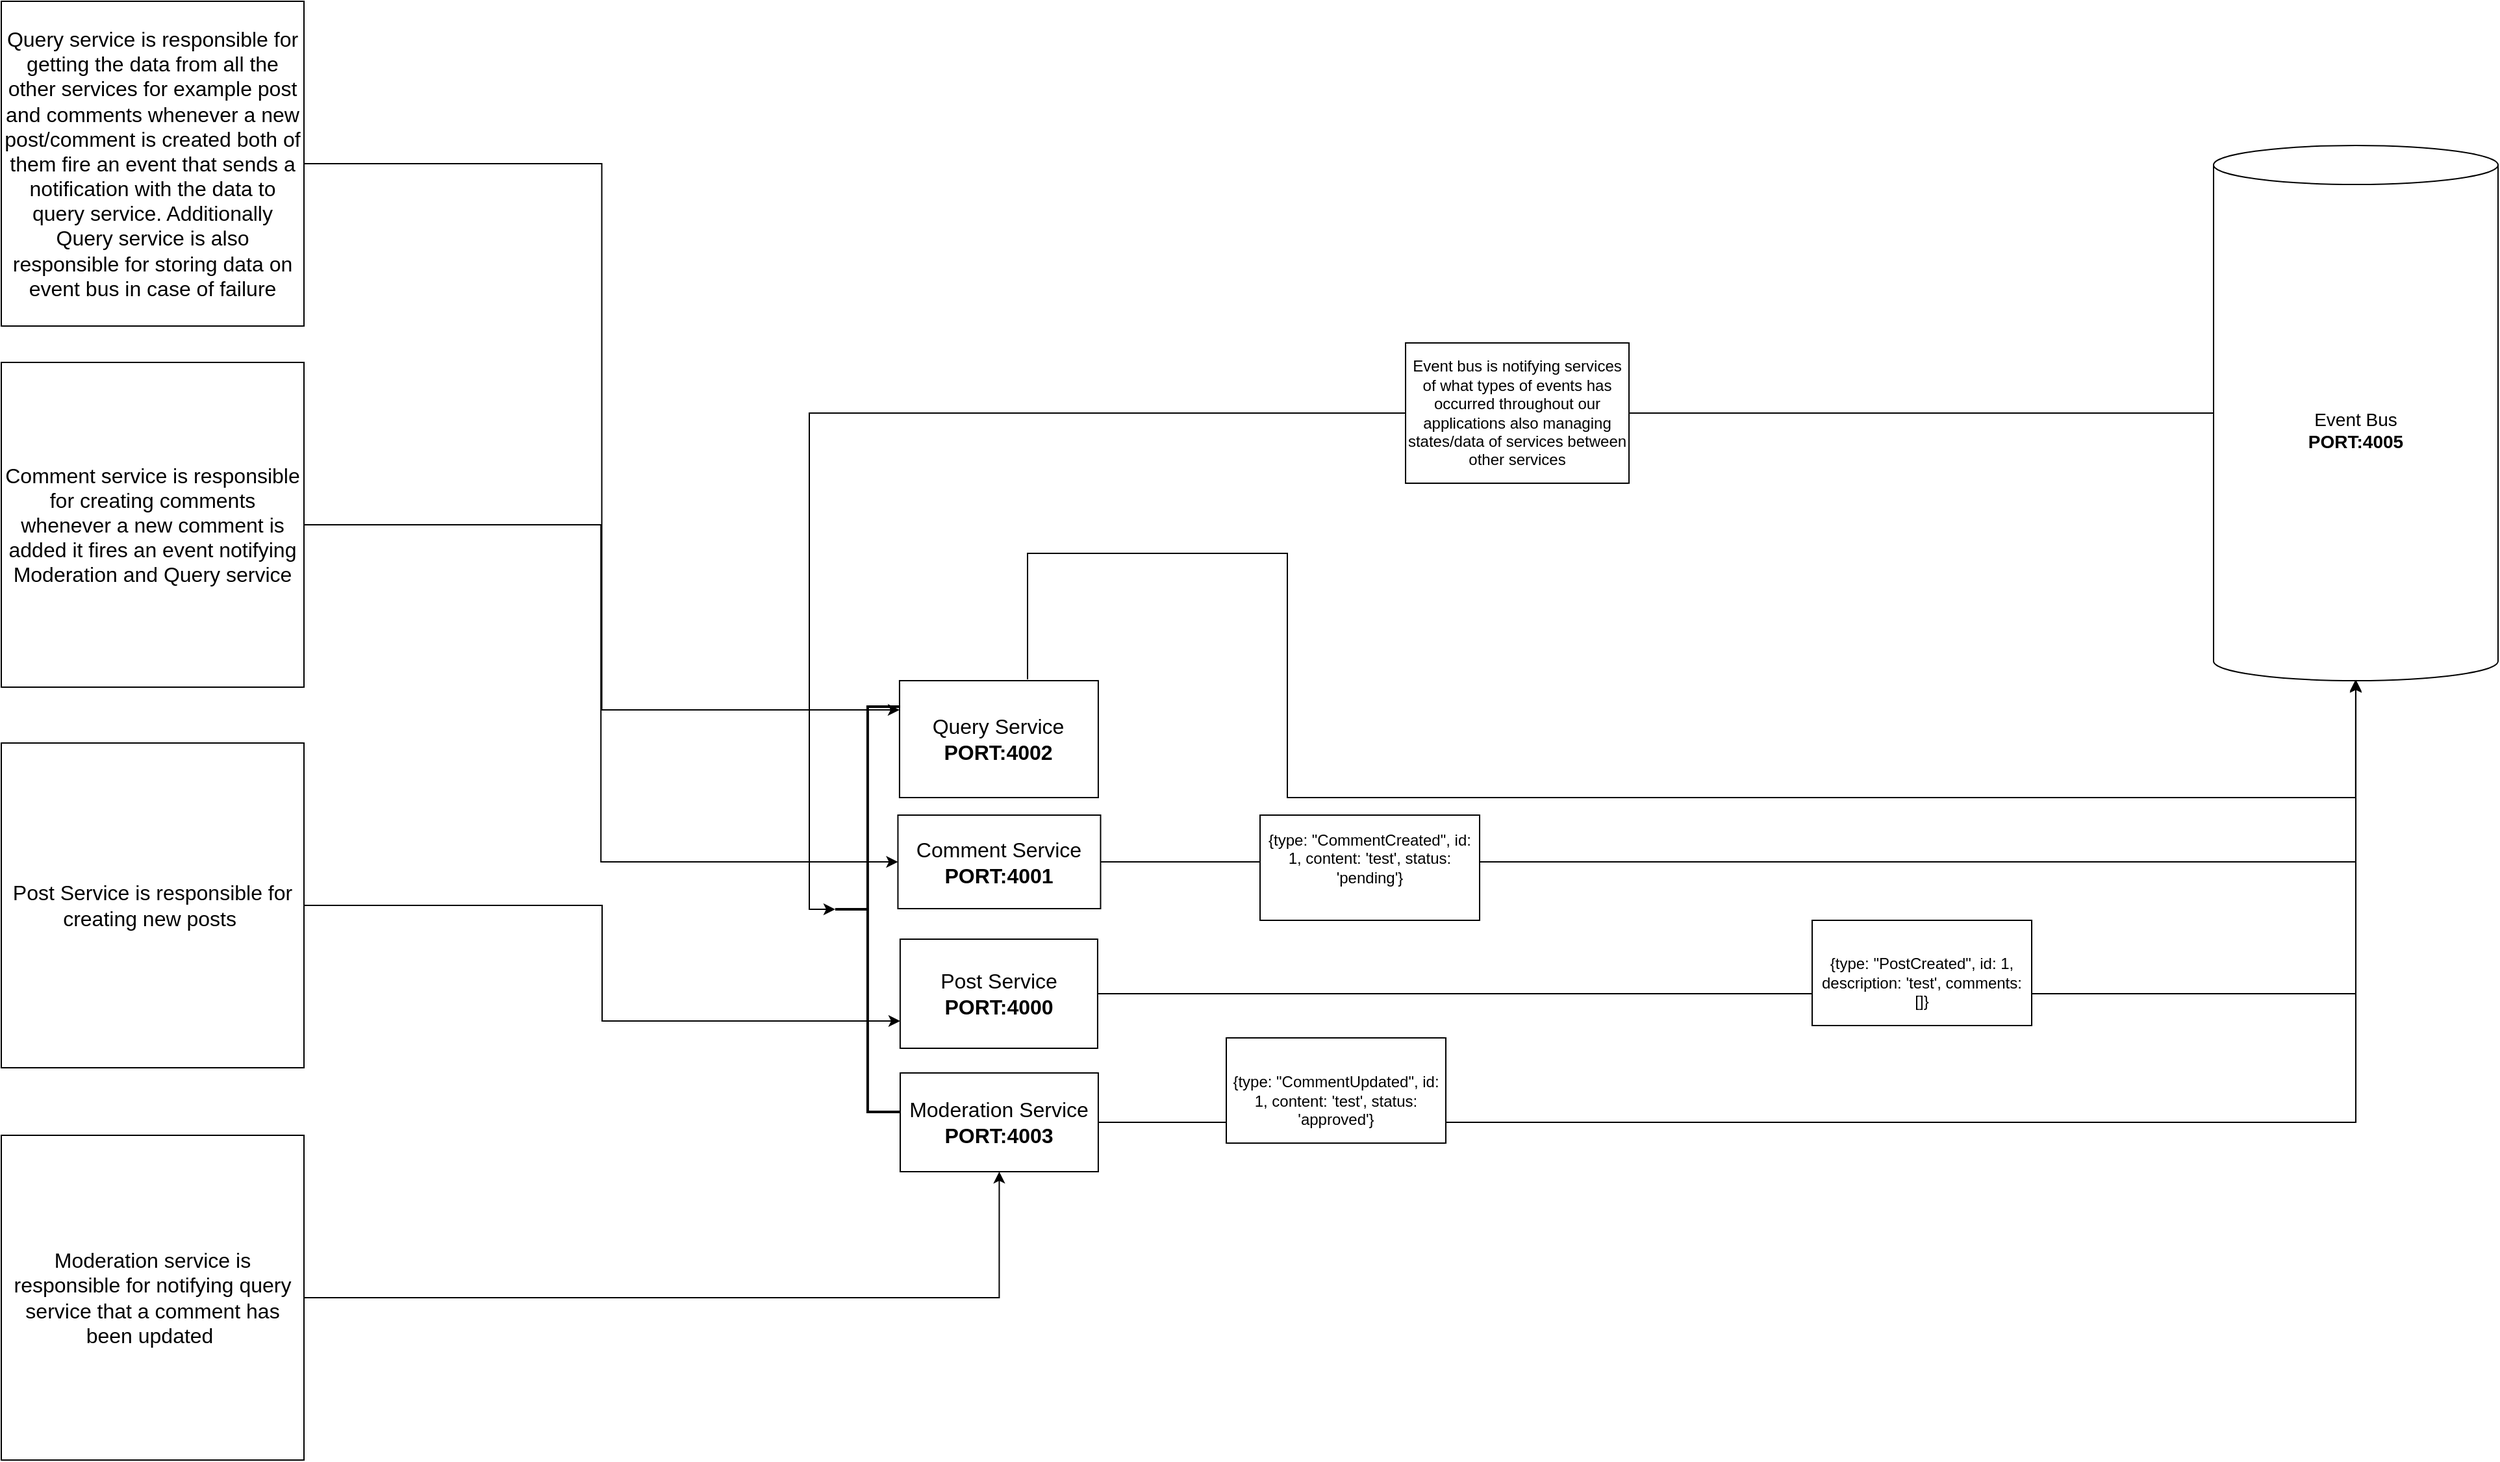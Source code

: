 <mxfile version="22.1.16" type="device">
  <diagram name="Page-1" id="lV1C1_Gri0xMSS3H4Hek">
    <mxGraphModel dx="3591" dy="1854" grid="0" gridSize="10" guides="1" tooltips="1" connect="1" arrows="1" fold="1" page="0" pageScale="1" pageWidth="850" pageHeight="1100" math="0" shadow="0">
      <root>
        <mxCell id="0" />
        <mxCell id="1" parent="0" />
        <mxCell id="0phGbu0g7QWJIcqrPagq-284" style="edgeStyle=orthogonalEdgeStyle;rounded=0;orthogonalLoop=1;jettySize=auto;html=1;" edge="1" parent="1">
          <mxGeometry relative="1" as="geometry">
            <mxPoint x="-279.0" y="39" as="sourcePoint" />
            <mxPoint x="743.429" y="39" as="targetPoint" />
            <Array as="points">
              <mxPoint x="-79" y="-58" />
              <mxPoint x="-79" y="130" />
            </Array>
          </mxGeometry>
        </mxCell>
        <mxCell id="0phGbu0g7QWJIcqrPagq-1" value="Query Service&lt;br&gt;&lt;b&gt;PORT:4002&lt;/b&gt;" style="rounded=0;whiteSpace=wrap;html=1;fontSize=16;" vertex="1" parent="1">
          <mxGeometry x="-377.55" y="40" width="153" height="90" as="geometry" />
        </mxCell>
        <mxCell id="0phGbu0g7QWJIcqrPagq-291" style="edgeStyle=orthogonalEdgeStyle;rounded=0;orthogonalLoop=1;jettySize=auto;html=1;" edge="1" parent="1" source="0phGbu0g7QWJIcqrPagq-275" target="0phGbu0g7QWJIcqrPagq-283">
          <mxGeometry relative="1" as="geometry" />
        </mxCell>
        <mxCell id="0phGbu0g7QWJIcqrPagq-275" value="Post Service&lt;br&gt;&lt;b style=&quot;border-color: var(--border-color);&quot;&gt;PORT:4000&lt;/b&gt;" style="rounded=0;whiteSpace=wrap;html=1;fontSize=16;" vertex="1" parent="1">
          <mxGeometry x="-377.05" y="239" width="152" height="84" as="geometry" />
        </mxCell>
        <mxCell id="0phGbu0g7QWJIcqrPagq-276" value="Moderation Service&lt;br&gt;&lt;b style=&quot;border-color: var(--border-color);&quot;&gt;PORT:4003&lt;/b&gt;" style="rounded=0;whiteSpace=wrap;html=1;fontSize=16;" vertex="1" parent="1">
          <mxGeometry x="-377" y="342" width="152.45" height="76" as="geometry" />
        </mxCell>
        <mxCell id="0phGbu0g7QWJIcqrPagq-277" value="Comment Service&lt;br&gt;&lt;b&gt;PORT:4001&lt;/b&gt;" style="rounded=0;whiteSpace=wrap;html=1;fontSize=16;" vertex="1" parent="1">
          <mxGeometry x="-378.77" y="143.5" width="156" height="72" as="geometry" />
        </mxCell>
        <mxCell id="0phGbu0g7QWJIcqrPagq-283" value="&lt;font style=&quot;font-size: 14px;&quot;&gt;Event Bus&lt;br&gt;&lt;b&gt;PORT:4005&lt;/b&gt;&lt;br&gt;&lt;/font&gt;" style="shape=cylinder3;whiteSpace=wrap;html=1;boundedLbl=1;backgroundOutline=1;size=15;" vertex="1" parent="1">
          <mxGeometry x="634" y="-372" width="219" height="412" as="geometry" />
        </mxCell>
        <mxCell id="0phGbu0g7QWJIcqrPagq-299" style="edgeStyle=orthogonalEdgeStyle;rounded=0;orthogonalLoop=1;jettySize=auto;html=1;entryX=0.5;entryY=1;entryDx=0;entryDy=0;entryPerimeter=0;" edge="1" parent="1" source="0phGbu0g7QWJIcqrPagq-276" target="0phGbu0g7QWJIcqrPagq-283">
          <mxGeometry relative="1" as="geometry" />
        </mxCell>
        <mxCell id="0phGbu0g7QWJIcqrPagq-303" value="" style="strokeWidth=2;html=1;shape=mxgraph.flowchart.annotation_2;align=left;labelPosition=right;pointerEvents=1;rotation=0;" vertex="1" parent="1">
          <mxGeometry x="-427.05" y="60" width="50" height="311.99" as="geometry" />
        </mxCell>
        <mxCell id="0phGbu0g7QWJIcqrPagq-306" style="edgeStyle=orthogonalEdgeStyle;rounded=0;orthogonalLoop=1;jettySize=auto;html=1;entryX=0;entryY=0.5;entryDx=0;entryDy=0;entryPerimeter=0;" edge="1" parent="1" source="0phGbu0g7QWJIcqrPagq-283" target="0phGbu0g7QWJIcqrPagq-303">
          <mxGeometry relative="1" as="geometry" />
        </mxCell>
        <mxCell id="0phGbu0g7QWJIcqrPagq-311" value="&lt;br&gt;&lt;span style=&quot;color: rgb(0, 0, 0); font-family: Helvetica; font-size: 12px; font-style: normal; font-variant-ligatures: normal; font-variant-caps: normal; font-weight: 400; letter-spacing: normal; orphans: 2; text-align: center; text-indent: 0px; text-transform: none; widows: 2; word-spacing: 0px; -webkit-text-stroke-width: 0px; background-color: rgb(255, 255, 255); text-decoration-thickness: initial; text-decoration-style: initial; text-decoration-color: initial; float: none; display: inline !important;&quot;&gt;{type: &quot;CommentUpdated&quot;, id: 1, content: &#39;test&#39;, status: &#39;approved&#39;}&lt;/span&gt;" style="whiteSpace=wrap;html=1;align=center;" vertex="1" parent="1">
          <mxGeometry x="-126" y="315" width="169" height="81" as="geometry" />
        </mxCell>
        <mxCell id="0phGbu0g7QWJIcqrPagq-312" value="&lt;br&gt;&lt;span style=&quot;color: rgb(0, 0, 0); font-family: Helvetica; font-size: 12px; font-style: normal; font-variant-ligatures: normal; font-variant-caps: normal; font-weight: 400; letter-spacing: normal; orphans: 2; text-align: center; text-indent: 0px; text-transform: none; widows: 2; word-spacing: 0px; -webkit-text-stroke-width: 0px; background-color: rgb(255, 255, 255); text-decoration-thickness: initial; text-decoration-style: initial; text-decoration-color: initial; float: none; display: inline !important;&quot;&gt;{type: &quot;PostCreated&quot;, id: 1, description: &#39;test&#39;, comments: []}&lt;/span&gt;" style="whiteSpace=wrap;html=1;align=center;" vertex="1" parent="1">
          <mxGeometry x="325" y="224.5" width="169" height="81" as="geometry" />
        </mxCell>
        <mxCell id="0phGbu0g7QWJIcqrPagq-313" value="Event bus is notifying services of what types of events has occurred throughout our applications also managing states/data of services between other services" style="whiteSpace=wrap;html=1;align=center;" vertex="1" parent="1">
          <mxGeometry x="12" y="-220" width="172" height="108" as="geometry" />
        </mxCell>
        <mxCell id="0phGbu0g7QWJIcqrPagq-324" style="edgeStyle=orthogonalEdgeStyle;rounded=0;orthogonalLoop=1;jettySize=auto;html=1;entryX=0;entryY=0.25;entryDx=0;entryDy=0;" edge="1" parent="1" source="0phGbu0g7QWJIcqrPagq-317" target="0phGbu0g7QWJIcqrPagq-1">
          <mxGeometry relative="1" as="geometry" />
        </mxCell>
        <mxCell id="0phGbu0g7QWJIcqrPagq-317" value="Query service is responsible for getting the data from all the other services for example post and comments whenever a new post/comment is created both of them fire an event that sends a notification with the data to query service. Additionally Query service is also responsible for storing data on event bus in case of failure" style="rounded=0;whiteSpace=wrap;html=1;fontSize=16;" vertex="1" parent="1">
          <mxGeometry x="-1069" y="-483" width="233" height="250" as="geometry" />
        </mxCell>
        <mxCell id="0phGbu0g7QWJIcqrPagq-325" style="edgeStyle=orthogonalEdgeStyle;rounded=0;orthogonalLoop=1;jettySize=auto;html=1;entryX=0;entryY=0.5;entryDx=0;entryDy=0;" edge="1" parent="1" source="0phGbu0g7QWJIcqrPagq-318" target="0phGbu0g7QWJIcqrPagq-277">
          <mxGeometry relative="1" as="geometry" />
        </mxCell>
        <mxCell id="0phGbu0g7QWJIcqrPagq-318" value="Comment service is responsible for creating comments whenever a new comment is added it fires an event notifying Moderation and Query service" style="rounded=0;whiteSpace=wrap;html=1;fontSize=16;" vertex="1" parent="1">
          <mxGeometry x="-1069" y="-205" width="233" height="250" as="geometry" />
        </mxCell>
        <mxCell id="0phGbu0g7QWJIcqrPagq-326" style="edgeStyle=orthogonalEdgeStyle;rounded=0;orthogonalLoop=1;jettySize=auto;html=1;entryX=0;entryY=0.75;entryDx=0;entryDy=0;" edge="1" parent="1" source="0phGbu0g7QWJIcqrPagq-319" target="0phGbu0g7QWJIcqrPagq-275">
          <mxGeometry relative="1" as="geometry" />
        </mxCell>
        <mxCell id="0phGbu0g7QWJIcqrPagq-319" value="Post Service is responsible for creating new posts&amp;nbsp;" style="rounded=0;whiteSpace=wrap;html=1;fontSize=16;" vertex="1" parent="1">
          <mxGeometry x="-1069" y="88" width="233" height="250" as="geometry" />
        </mxCell>
        <mxCell id="0phGbu0g7QWJIcqrPagq-327" style="edgeStyle=orthogonalEdgeStyle;rounded=0;orthogonalLoop=1;jettySize=auto;html=1;entryX=0.5;entryY=1;entryDx=0;entryDy=0;" edge="1" parent="1" source="0phGbu0g7QWJIcqrPagq-320" target="0phGbu0g7QWJIcqrPagq-276">
          <mxGeometry relative="1" as="geometry" />
        </mxCell>
        <mxCell id="0phGbu0g7QWJIcqrPagq-320" value="Moderation service is responsible for notifying query service that a comment has been updated&amp;nbsp;" style="rounded=0;whiteSpace=wrap;html=1;fontSize=16;" vertex="1" parent="1">
          <mxGeometry x="-1069" y="390" width="233" height="250" as="geometry" />
        </mxCell>
        <mxCell id="0phGbu0g7QWJIcqrPagq-322" style="edgeStyle=orthogonalEdgeStyle;rounded=0;orthogonalLoop=1;jettySize=auto;html=1;entryX=0.5;entryY=1;entryDx=0;entryDy=0;entryPerimeter=0;" edge="1" parent="1" source="0phGbu0g7QWJIcqrPagq-277" target="0phGbu0g7QWJIcqrPagq-283">
          <mxGeometry relative="1" as="geometry" />
        </mxCell>
        <mxCell id="0phGbu0g7QWJIcqrPagq-323" value="&#xa;&lt;span style=&quot;color: rgb(0, 0, 0); font-family: Helvetica; font-size: 12px; font-style: normal; font-variant-ligatures: normal; font-variant-caps: normal; font-weight: 400; letter-spacing: normal; orphans: 2; text-align: center; text-indent: 0px; text-transform: none; widows: 2; word-spacing: 0px; -webkit-text-stroke-width: 0px; background-color: rgb(255, 255, 255); text-decoration-thickness: initial; text-decoration-style: initial; text-decoration-color: initial; float: none; display: inline !important;&quot;&gt;{type: &quot;CommentCreated&quot;, id: 1, content: &#39;test&#39;, status: &#39;pending&#39;}&lt;/span&gt;&#xa;&#xa;" style="whiteSpace=wrap;html=1;align=center;" vertex="1" parent="1">
          <mxGeometry x="-100" y="143.5" width="169" height="81" as="geometry" />
        </mxCell>
      </root>
    </mxGraphModel>
  </diagram>
</mxfile>
